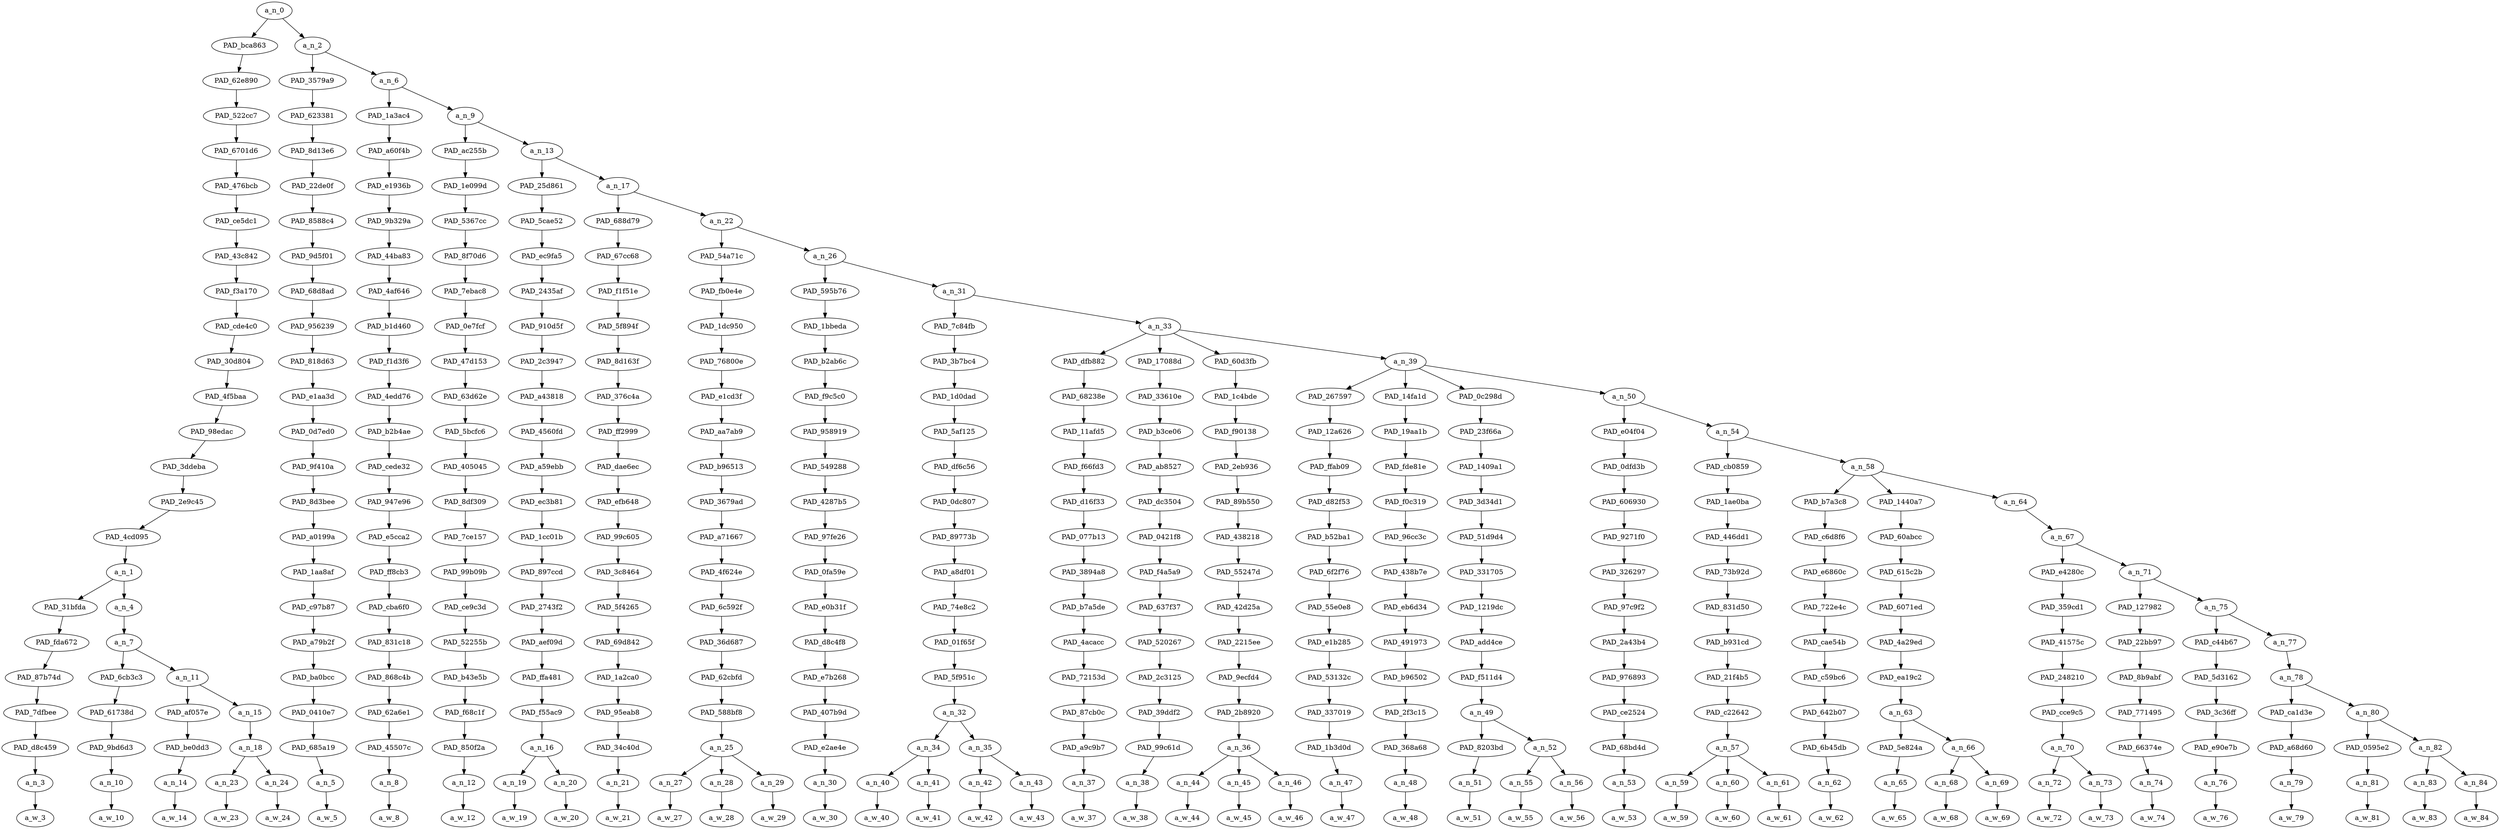 strict digraph "" {
	a_n_0	[div_dir=-1,
		index=0,
		level=23,
		pos="3.553573449452718,23!",
		text_span="[0, 1, 2, 3, 4, 5, 6, 7, 8, 9, 10, 11, 12, 13, 14, 15, 16, 17, 18, 19, 20, 21, 22, 23, 24, 25, 26, 27, 28, 29, 30, 31, 32, 33, 34, \
35, 36, 37, 38, 39, 40, 41, 42, 43, 44]",
		value=0.99999998];
	PAD_bca863	[div_dir=-1,
		index=0,
		level=22,
		pos="0.9375,22!",
		text_span="[0, 1, 2, 3, 4]",
		value=0.06719132];
	a_n_0 -> PAD_bca863;
	a_n_2	[div_dir=-1,
		index=1,
		level=22,
		pos="6.169646898905436,22!",
		text_span="[5, 6, 7, 8, 9, 10, 11, 12, 13, 14, 15, 16, 17, 18, 19, 20, 21, 22, 23, 24, 25, 26, 27, 28, 29, 30, 31, 32, 33, 34, 35, 36, 37, \
38, 39, 40, 41, 42, 43, 44]",
		value=0.93267317];
	a_n_0 -> a_n_2;
	PAD_62e890	[div_dir=-1,
		index=0,
		level=21,
		pos="0.9375,21!",
		text_span="[0, 1, 2, 3, 4]",
		value=0.06719132];
	PAD_bca863 -> PAD_62e890;
	PAD_522cc7	[div_dir=-1,
		index=0,
		level=20,
		pos="0.9375,20!",
		text_span="[0, 1, 2, 3, 4]",
		value=0.06719132];
	PAD_62e890 -> PAD_522cc7;
	PAD_6701d6	[div_dir=-1,
		index=0,
		level=19,
		pos="0.9375,19!",
		text_span="[0, 1, 2, 3, 4]",
		value=0.06719132];
	PAD_522cc7 -> PAD_6701d6;
	PAD_476bcb	[div_dir=-1,
		index=0,
		level=18,
		pos="0.9375,18!",
		text_span="[0, 1, 2, 3, 4]",
		value=0.06719132];
	PAD_6701d6 -> PAD_476bcb;
	PAD_ce5dc1	[div_dir=-1,
		index=0,
		level=17,
		pos="0.9375,17!",
		text_span="[0, 1, 2, 3, 4]",
		value=0.06719132];
	PAD_476bcb -> PAD_ce5dc1;
	PAD_43c842	[div_dir=-1,
		index=0,
		level=16,
		pos="0.9375,16!",
		text_span="[0, 1, 2, 3, 4]",
		value=0.06719132];
	PAD_ce5dc1 -> PAD_43c842;
	PAD_f3a170	[div_dir=-1,
		index=0,
		level=15,
		pos="0.9375,15!",
		text_span="[0, 1, 2, 3, 4]",
		value=0.06719132];
	PAD_43c842 -> PAD_f3a170;
	PAD_cde4c0	[div_dir=-1,
		index=0,
		level=14,
		pos="0.9375,14!",
		text_span="[0, 1, 2, 3, 4]",
		value=0.06719132];
	PAD_f3a170 -> PAD_cde4c0;
	PAD_30d804	[div_dir=-1,
		index=0,
		level=13,
		pos="0.9375,13!",
		text_span="[0, 1, 2, 3, 4]",
		value=0.06719132];
	PAD_cde4c0 -> PAD_30d804;
	PAD_4f5baa	[div_dir=-1,
		index=0,
		level=12,
		pos="0.9375,12!",
		text_span="[0, 1, 2, 3, 4]",
		value=0.06719132];
	PAD_30d804 -> PAD_4f5baa;
	PAD_98edac	[div_dir=-1,
		index=0,
		level=11,
		pos="0.9375,11!",
		text_span="[0, 1, 2, 3, 4]",
		value=0.06719132];
	PAD_4f5baa -> PAD_98edac;
	PAD_3ddeba	[div_dir=-1,
		index=0,
		level=10,
		pos="0.9375,10!",
		text_span="[0, 1, 2, 3, 4]",
		value=0.06719132];
	PAD_98edac -> PAD_3ddeba;
	PAD_2e9c45	[div_dir=-1,
		index=0,
		level=9,
		pos="0.9375,9!",
		text_span="[0, 1, 2, 3, 4]",
		value=0.06719132];
	PAD_3ddeba -> PAD_2e9c45;
	PAD_4cd095	[div_dir=-1,
		index=0,
		level=8,
		pos="0.9375,8!",
		text_span="[0, 1, 2, 3, 4]",
		value=0.06719132];
	PAD_2e9c45 -> PAD_4cd095;
	a_n_1	[div_dir=-1,
		index=0,
		level=7,
		pos="0.9375,7!",
		text_span="[0, 1, 2, 3, 4]",
		value=0.06719132];
	PAD_4cd095 -> a_n_1;
	PAD_31bfda	[div_dir=-1,
		index=0,
		level=6,
		pos="0.0,6!",
		text_span="[0]",
		value=0.01457629];
	a_n_1 -> PAD_31bfda;
	a_n_4	[div_dir=-1,
		index=1,
		level=6,
		pos="1.875,6!",
		text_span="[1, 2, 3, 4]",
		value=0.05256591];
	a_n_1 -> a_n_4;
	PAD_fda672	[div_dir=-1,
		index=0,
		level=5,
		pos="0.0,5!",
		text_span="[0]",
		value=0.01457629];
	PAD_31bfda -> PAD_fda672;
	PAD_87b74d	[div_dir=-1,
		index=0,
		level=4,
		pos="0.0,4!",
		text_span="[0]",
		value=0.01457629];
	PAD_fda672 -> PAD_87b74d;
	PAD_7dfbee	[div_dir=-1,
		index=0,
		level=3,
		pos="0.0,3!",
		text_span="[0]",
		value=0.01457629];
	PAD_87b74d -> PAD_7dfbee;
	PAD_d8c459	[div_dir=-1,
		index=0,
		level=2,
		pos="0.0,2!",
		text_span="[0]",
		value=0.01457629];
	PAD_7dfbee -> PAD_d8c459;
	a_n_3	[div_dir=-1,
		index=0,
		level=1,
		pos="0.0,1!",
		text_span="[0]",
		value=0.01457629];
	PAD_d8c459 -> a_n_3;
	a_w_3	[div_dir=0,
		index=0,
		level=0,
		pos="0,0!",
		text_span="[0]",
		value=all];
	a_n_3 -> a_w_3;
	a_n_7	[div_dir=-1,
		index=1,
		level=5,
		pos="1.875,5!",
		text_span="[1, 2, 3, 4]",
		value=0.05254454];
	a_n_4 -> a_n_7;
	PAD_6cb3c3	[div_dir=-1,
		index=1,
		level=4,
		pos="1.0,4!",
		text_span="[1]",
		value=0.01661274];
	a_n_7 -> PAD_6cb3c3;
	a_n_11	[div_dir=-1,
		index=2,
		level=4,
		pos="2.75,4!",
		text_span="[2, 3, 4]",
		value=0.03591044];
	a_n_7 -> a_n_11;
	PAD_61738d	[div_dir=-1,
		index=1,
		level=3,
		pos="1.0,3!",
		text_span="[1]",
		value=0.01661274];
	PAD_6cb3c3 -> PAD_61738d;
	PAD_9bd6d3	[div_dir=-1,
		index=1,
		level=2,
		pos="1.0,2!",
		text_span="[1]",
		value=0.01661274];
	PAD_61738d -> PAD_9bd6d3;
	a_n_10	[div_dir=-1,
		index=1,
		level=1,
		pos="1.0,1!",
		text_span="[1]",
		value=0.01661274];
	PAD_9bd6d3 -> a_n_10;
	a_w_10	[div_dir=0,
		index=1,
		level=0,
		pos="1,0!",
		text_span="[1]",
		value=they];
	a_n_10 -> a_w_10;
	PAD_af057e	[div_dir=-1,
		index=2,
		level=3,
		pos="2.0,3!",
		text_span="[2]",
		value=0.01303193];
	a_n_11 -> PAD_af057e;
	a_n_15	[div_dir=1,
		index=3,
		level=3,
		pos="3.5,3!",
		text_span="[3, 4]",
		value=0.02286841];
	a_n_11 -> a_n_15;
	PAD_be0dd3	[div_dir=-1,
		index=2,
		level=2,
		pos="2.0,2!",
		text_span="[2]",
		value=0.01303193];
	PAD_af057e -> PAD_be0dd3;
	a_n_14	[div_dir=-1,
		index=2,
		level=1,
		pos="2.0,1!",
		text_span="[2]",
		value=0.01303193];
	PAD_be0dd3 -> a_n_14;
	a_w_14	[div_dir=0,
		index=2,
		level=0,
		pos="2,0!",
		text_span="[2]",
		value=have];
	a_n_14 -> a_w_14;
	a_n_18	[div_dir=1,
		index=3,
		level=2,
		pos="3.5,2!",
		text_span="[3, 4]",
		value=0.02284419];
	a_n_15 -> a_n_18;
	a_n_23	[div_dir=1,
		index=3,
		level=1,
		pos="3.0,1!",
		text_span="[3]",
		value=0.01101306];
	a_n_18 -> a_n_23;
	a_n_24	[div_dir=1,
		index=4,
		level=1,
		pos="4.0,1!",
		text_span="[4]",
		value=0.01180690];
	a_n_18 -> a_n_24;
	a_w_23	[div_dir=0,
		index=3,
		level=0,
		pos="3,0!",
		text_span="[3]",
		value=to];
	a_n_23 -> a_w_23;
	a_w_24	[div_dir=0,
		index=4,
		level=0,
		pos="4,0!",
		text_span="[4]",
		value=do];
	a_n_24 -> a_w_24;
	PAD_3579a9	[div_dir=-1,
		index=1,
		level=21,
		pos="5.0,21!",
		text_span="[5]",
		value=0.01519317];
	a_n_2 -> PAD_3579a9;
	a_n_6	[div_dir=-1,
		index=2,
		level=21,
		pos="7.339293797810872,21!",
		text_span="[6, 7, 8, 9, 10, 11, 12, 13, 14, 15, 16, 17, 18, 19, 20, 21, 22, 23, 24, 25, 26, 27, 28, 29, 30, 31, 32, 33, 34, 35, 36, 37, 38, \
39, 40, 41, 42, 43, 44]",
		value=0.91735362];
	a_n_2 -> a_n_6;
	PAD_623381	[div_dir=-1,
		index=1,
		level=20,
		pos="5.0,20!",
		text_span="[5]",
		value=0.01519317];
	PAD_3579a9 -> PAD_623381;
	PAD_8d13e6	[div_dir=-1,
		index=1,
		level=19,
		pos="5.0,19!",
		text_span="[5]",
		value=0.01519317];
	PAD_623381 -> PAD_8d13e6;
	PAD_22de0f	[div_dir=-1,
		index=1,
		level=18,
		pos="5.0,18!",
		text_span="[5]",
		value=0.01519317];
	PAD_8d13e6 -> PAD_22de0f;
	PAD_8588c4	[div_dir=-1,
		index=1,
		level=17,
		pos="5.0,17!",
		text_span="[5]",
		value=0.01519317];
	PAD_22de0f -> PAD_8588c4;
	PAD_9d5f01	[div_dir=-1,
		index=1,
		level=16,
		pos="5.0,16!",
		text_span="[5]",
		value=0.01519317];
	PAD_8588c4 -> PAD_9d5f01;
	PAD_68d8ad	[div_dir=-1,
		index=1,
		level=15,
		pos="5.0,15!",
		text_span="[5]",
		value=0.01519317];
	PAD_9d5f01 -> PAD_68d8ad;
	PAD_956239	[div_dir=-1,
		index=1,
		level=14,
		pos="5.0,14!",
		text_span="[5]",
		value=0.01519317];
	PAD_68d8ad -> PAD_956239;
	PAD_818d63	[div_dir=-1,
		index=1,
		level=13,
		pos="5.0,13!",
		text_span="[5]",
		value=0.01519317];
	PAD_956239 -> PAD_818d63;
	PAD_e1aa3d	[div_dir=-1,
		index=1,
		level=12,
		pos="5.0,12!",
		text_span="[5]",
		value=0.01519317];
	PAD_818d63 -> PAD_e1aa3d;
	PAD_0d7ed0	[div_dir=-1,
		index=1,
		level=11,
		pos="5.0,11!",
		text_span="[5]",
		value=0.01519317];
	PAD_e1aa3d -> PAD_0d7ed0;
	PAD_9f410a	[div_dir=-1,
		index=1,
		level=10,
		pos="5.0,10!",
		text_span="[5]",
		value=0.01519317];
	PAD_0d7ed0 -> PAD_9f410a;
	PAD_8d3bee	[div_dir=-1,
		index=1,
		level=9,
		pos="5.0,9!",
		text_span="[5]",
		value=0.01519317];
	PAD_9f410a -> PAD_8d3bee;
	PAD_a0199a	[div_dir=-1,
		index=1,
		level=8,
		pos="5.0,8!",
		text_span="[5]",
		value=0.01519317];
	PAD_8d3bee -> PAD_a0199a;
	PAD_1aa8af	[div_dir=-1,
		index=1,
		level=7,
		pos="5.0,7!",
		text_span="[5]",
		value=0.01519317];
	PAD_a0199a -> PAD_1aa8af;
	PAD_c97b87	[div_dir=-1,
		index=2,
		level=6,
		pos="5.0,6!",
		text_span="[5]",
		value=0.01519317];
	PAD_1aa8af -> PAD_c97b87;
	PAD_a79b2f	[div_dir=-1,
		index=2,
		level=5,
		pos="5.0,5!",
		text_span="[5]",
		value=0.01519317];
	PAD_c97b87 -> PAD_a79b2f;
	PAD_ba0bcc	[div_dir=-1,
		index=3,
		level=4,
		pos="5.0,4!",
		text_span="[5]",
		value=0.01519317];
	PAD_a79b2f -> PAD_ba0bcc;
	PAD_0410e7	[div_dir=-1,
		index=4,
		level=3,
		pos="5.0,3!",
		text_span="[5]",
		value=0.01519317];
	PAD_ba0bcc -> PAD_0410e7;
	PAD_685a19	[div_dir=-1,
		index=4,
		level=2,
		pos="5.0,2!",
		text_span="[5]",
		value=0.01519317];
	PAD_0410e7 -> PAD_685a19;
	a_n_5	[div_dir=-1,
		index=5,
		level=1,
		pos="5.0,1!",
		text_span="[5]",
		value=0.01519317];
	PAD_685a19 -> a_n_5;
	a_w_5	[div_dir=0,
		index=5,
		level=0,
		pos="5,0!",
		text_span="[5]",
		value=is];
	a_n_5 -> a_w_5;
	PAD_1a3ac4	[div_dir=-1,
		index=2,
		level=20,
		pos="6.0,20!",
		text_span="[6]",
		value=0.02465408];
	a_n_6 -> PAD_1a3ac4;
	a_n_9	[div_dir=-1,
		index=3,
		level=20,
		pos="8.678587595621744,20!",
		text_span="[7, 8, 9, 10, 11, 12, 13, 14, 15, 16, 17, 18, 19, 20, 21, 22, 23, 24, 25, 26, 27, 28, 29, 30, 31, 32, 33, 34, 35, 36, 37, 38, 39, \
40, 41, 42, 43, 44]",
		value=0.89258111];
	a_n_6 -> a_n_9;
	PAD_a60f4b	[div_dir=-1,
		index=2,
		level=19,
		pos="6.0,19!",
		text_span="[6]",
		value=0.02465408];
	PAD_1a3ac4 -> PAD_a60f4b;
	PAD_e1936b	[div_dir=-1,
		index=2,
		level=18,
		pos="6.0,18!",
		text_span="[6]",
		value=0.02465408];
	PAD_a60f4b -> PAD_e1936b;
	PAD_9b329a	[div_dir=-1,
		index=2,
		level=17,
		pos="6.0,17!",
		text_span="[6]",
		value=0.02465408];
	PAD_e1936b -> PAD_9b329a;
	PAD_44ba83	[div_dir=-1,
		index=2,
		level=16,
		pos="6.0,16!",
		text_span="[6]",
		value=0.02465408];
	PAD_9b329a -> PAD_44ba83;
	PAD_4af646	[div_dir=-1,
		index=2,
		level=15,
		pos="6.0,15!",
		text_span="[6]",
		value=0.02465408];
	PAD_44ba83 -> PAD_4af646;
	PAD_b1d460	[div_dir=-1,
		index=2,
		level=14,
		pos="6.0,14!",
		text_span="[6]",
		value=0.02465408];
	PAD_4af646 -> PAD_b1d460;
	PAD_f1d3f6	[div_dir=-1,
		index=2,
		level=13,
		pos="6.0,13!",
		text_span="[6]",
		value=0.02465408];
	PAD_b1d460 -> PAD_f1d3f6;
	PAD_4edd76	[div_dir=-1,
		index=2,
		level=12,
		pos="6.0,12!",
		text_span="[6]",
		value=0.02465408];
	PAD_f1d3f6 -> PAD_4edd76;
	PAD_b2b4ae	[div_dir=-1,
		index=2,
		level=11,
		pos="6.0,11!",
		text_span="[6]",
		value=0.02465408];
	PAD_4edd76 -> PAD_b2b4ae;
	PAD_cede32	[div_dir=-1,
		index=2,
		level=10,
		pos="6.0,10!",
		text_span="[6]",
		value=0.02465408];
	PAD_b2b4ae -> PAD_cede32;
	PAD_947e96	[div_dir=-1,
		index=2,
		level=9,
		pos="6.0,9!",
		text_span="[6]",
		value=0.02465408];
	PAD_cede32 -> PAD_947e96;
	PAD_e5cca2	[div_dir=-1,
		index=2,
		level=8,
		pos="6.0,8!",
		text_span="[6]",
		value=0.02465408];
	PAD_947e96 -> PAD_e5cca2;
	PAD_ff8cb3	[div_dir=-1,
		index=2,
		level=7,
		pos="6.0,7!",
		text_span="[6]",
		value=0.02465408];
	PAD_e5cca2 -> PAD_ff8cb3;
	PAD_cba6f0	[div_dir=-1,
		index=3,
		level=6,
		pos="6.0,6!",
		text_span="[6]",
		value=0.02465408];
	PAD_ff8cb3 -> PAD_cba6f0;
	PAD_831c18	[div_dir=-1,
		index=3,
		level=5,
		pos="6.0,5!",
		text_span="[6]",
		value=0.02465408];
	PAD_cba6f0 -> PAD_831c18;
	PAD_868c4b	[div_dir=-1,
		index=4,
		level=4,
		pos="6.0,4!",
		text_span="[6]",
		value=0.02465408];
	PAD_831c18 -> PAD_868c4b;
	PAD_62a6e1	[div_dir=-1,
		index=5,
		level=3,
		pos="6.0,3!",
		text_span="[6]",
		value=0.02465408];
	PAD_868c4b -> PAD_62a6e1;
	PAD_45507c	[div_dir=-1,
		index=5,
		level=2,
		pos="6.0,2!",
		text_span="[6]",
		value=0.02465408];
	PAD_62a6e1 -> PAD_45507c;
	a_n_8	[div_dir=-1,
		index=6,
		level=1,
		pos="6.0,1!",
		text_span="[6]",
		value=0.02465408];
	PAD_45507c -> a_n_8;
	a_w_8	[div_dir=0,
		index=6,
		level=0,
		pos="6,0!",
		text_span="[6]",
		value=recognize];
	a_n_8 -> a_w_8;
	PAD_ac255b	[div_dir=1,
		index=3,
		level=19,
		pos="7.0,19!",
		text_span="[7]",
		value=0.01667553];
	a_n_9 -> PAD_ac255b;
	a_n_13	[div_dir=-1,
		index=4,
		level=19,
		pos="10.357175191243488,19!",
		text_span="[8, 9, 10, 11, 12, 13, 14, 15, 16, 17, 18, 19, 20, 21, 22, 23, 24, 25, 26, 27, 28, 29, 30, 31, 32, 33, 34, 35, 36, 37, 38, 39, 40, \
41, 42, 43, 44]",
		value=0.87579337];
	a_n_9 -> a_n_13;
	PAD_1e099d	[div_dir=1,
		index=3,
		level=18,
		pos="7.0,18!",
		text_span="[7]",
		value=0.01667553];
	PAD_ac255b -> PAD_1e099d;
	PAD_5367cc	[div_dir=1,
		index=3,
		level=17,
		pos="7.0,17!",
		text_span="[7]",
		value=0.01667553];
	PAD_1e099d -> PAD_5367cc;
	PAD_8f70d6	[div_dir=1,
		index=3,
		level=16,
		pos="7.0,16!",
		text_span="[7]",
		value=0.01667553];
	PAD_5367cc -> PAD_8f70d6;
	PAD_7ebac8	[div_dir=1,
		index=3,
		level=15,
		pos="7.0,15!",
		text_span="[7]",
		value=0.01667553];
	PAD_8f70d6 -> PAD_7ebac8;
	PAD_0e7fcf	[div_dir=1,
		index=3,
		level=14,
		pos="7.0,14!",
		text_span="[7]",
		value=0.01667553];
	PAD_7ebac8 -> PAD_0e7fcf;
	PAD_47d153	[div_dir=1,
		index=3,
		level=13,
		pos="7.0,13!",
		text_span="[7]",
		value=0.01667553];
	PAD_0e7fcf -> PAD_47d153;
	PAD_63d62e	[div_dir=1,
		index=3,
		level=12,
		pos="7.0,12!",
		text_span="[7]",
		value=0.01667553];
	PAD_47d153 -> PAD_63d62e;
	PAD_5bcfc6	[div_dir=1,
		index=3,
		level=11,
		pos="7.0,11!",
		text_span="[7]",
		value=0.01667553];
	PAD_63d62e -> PAD_5bcfc6;
	PAD_405045	[div_dir=1,
		index=3,
		level=10,
		pos="7.0,10!",
		text_span="[7]",
		value=0.01667553];
	PAD_5bcfc6 -> PAD_405045;
	PAD_8df309	[div_dir=1,
		index=3,
		level=9,
		pos="7.0,9!",
		text_span="[7]",
		value=0.01667553];
	PAD_405045 -> PAD_8df309;
	PAD_7ce157	[div_dir=1,
		index=3,
		level=8,
		pos="7.0,8!",
		text_span="[7]",
		value=0.01667553];
	PAD_8df309 -> PAD_7ce157;
	PAD_99b09b	[div_dir=1,
		index=3,
		level=7,
		pos="7.0,7!",
		text_span="[7]",
		value=0.01667553];
	PAD_7ce157 -> PAD_99b09b;
	PAD_ce9c3d	[div_dir=1,
		index=4,
		level=6,
		pos="7.0,6!",
		text_span="[7]",
		value=0.01667553];
	PAD_99b09b -> PAD_ce9c3d;
	PAD_52255b	[div_dir=1,
		index=4,
		level=5,
		pos="7.0,5!",
		text_span="[7]",
		value=0.01667553];
	PAD_ce9c3d -> PAD_52255b;
	PAD_b43e5b	[div_dir=1,
		index=5,
		level=4,
		pos="7.0,4!",
		text_span="[7]",
		value=0.01667553];
	PAD_52255b -> PAD_b43e5b;
	PAD_f68c1f	[div_dir=1,
		index=6,
		level=3,
		pos="7.0,3!",
		text_span="[7]",
		value=0.01667553];
	PAD_b43e5b -> PAD_f68c1f;
	PAD_850f2a	[div_dir=1,
		index=6,
		level=2,
		pos="7.0,2!",
		text_span="[7]",
		value=0.01667553];
	PAD_f68c1f -> PAD_850f2a;
	a_n_12	[div_dir=1,
		index=7,
		level=1,
		pos="7.0,1!",
		text_span="[7]",
		value=0.01667553];
	PAD_850f2a -> a_n_12;
	a_w_12	[div_dir=0,
		index=7,
		level=0,
		pos="7,0!",
		text_span="[7]",
		value=that];
	a_n_12 -> a_w_12;
	PAD_25d861	[div_dir=-1,
		index=4,
		level=18,
		pos="8.5,18!",
		text_span="[8, 9]",
		value=0.13619239];
	a_n_13 -> PAD_25d861;
	a_n_17	[div_dir=-1,
		index=5,
		level=18,
		pos="12.214350382486979,18!",
		text_span="[10, 11, 12, 13, 14, 15, 16, 17, 18, 19, 20, 21, 22, 23, 24, 25, 26, 27, 28, 29, 30, 31, 32, 33, 34, 35, 36, 37, 38, 39, 40, 41, \
42, 43, 44]",
		value=0.73948260];
	a_n_13 -> a_n_17;
	PAD_5cae52	[div_dir=-1,
		index=4,
		level=17,
		pos="8.5,17!",
		text_span="[8, 9]",
		value=0.13619239];
	PAD_25d861 -> PAD_5cae52;
	PAD_ec9fa5	[div_dir=-1,
		index=4,
		level=16,
		pos="8.5,16!",
		text_span="[8, 9]",
		value=0.13619239];
	PAD_5cae52 -> PAD_ec9fa5;
	PAD_2435af	[div_dir=-1,
		index=4,
		level=15,
		pos="8.5,15!",
		text_span="[8, 9]",
		value=0.13619239];
	PAD_ec9fa5 -> PAD_2435af;
	PAD_910d5f	[div_dir=-1,
		index=4,
		level=14,
		pos="8.5,14!",
		text_span="[8, 9]",
		value=0.13619239];
	PAD_2435af -> PAD_910d5f;
	PAD_2c3947	[div_dir=-1,
		index=4,
		level=13,
		pos="8.5,13!",
		text_span="[8, 9]",
		value=0.13619239];
	PAD_910d5f -> PAD_2c3947;
	PAD_a43818	[div_dir=-1,
		index=4,
		level=12,
		pos="8.5,12!",
		text_span="[8, 9]",
		value=0.13619239];
	PAD_2c3947 -> PAD_a43818;
	PAD_4560fd	[div_dir=-1,
		index=4,
		level=11,
		pos="8.5,11!",
		text_span="[8, 9]",
		value=0.13619239];
	PAD_a43818 -> PAD_4560fd;
	PAD_a59ebb	[div_dir=-1,
		index=4,
		level=10,
		pos="8.5,10!",
		text_span="[8, 9]",
		value=0.13619239];
	PAD_4560fd -> PAD_a59ebb;
	PAD_ec3b81	[div_dir=-1,
		index=4,
		level=9,
		pos="8.5,9!",
		text_span="[8, 9]",
		value=0.13619239];
	PAD_a59ebb -> PAD_ec3b81;
	PAD_1cc01b	[div_dir=-1,
		index=4,
		level=8,
		pos="8.5,8!",
		text_span="[8, 9]",
		value=0.13619239];
	PAD_ec3b81 -> PAD_1cc01b;
	PAD_897ccd	[div_dir=-1,
		index=4,
		level=7,
		pos="8.5,7!",
		text_span="[8, 9]",
		value=0.13619239];
	PAD_1cc01b -> PAD_897ccd;
	PAD_2743f2	[div_dir=-1,
		index=5,
		level=6,
		pos="8.5,6!",
		text_span="[8, 9]",
		value=0.13619239];
	PAD_897ccd -> PAD_2743f2;
	PAD_aef09d	[div_dir=-1,
		index=5,
		level=5,
		pos="8.5,5!",
		text_span="[8, 9]",
		value=0.13619239];
	PAD_2743f2 -> PAD_aef09d;
	PAD_ffa481	[div_dir=-1,
		index=6,
		level=4,
		pos="8.5,4!",
		text_span="[8, 9]",
		value=0.13619239];
	PAD_aef09d -> PAD_ffa481;
	PAD_f55ac9	[div_dir=-1,
		index=7,
		level=3,
		pos="8.5,3!",
		text_span="[8, 9]",
		value=0.13619239];
	PAD_ffa481 -> PAD_f55ac9;
	a_n_16	[div_dir=-1,
		index=7,
		level=2,
		pos="8.5,2!",
		text_span="[8, 9]",
		value=0.13619239];
	PAD_f55ac9 -> a_n_16;
	a_n_19	[div_dir=-1,
		index=8,
		level=1,
		pos="8.0,1!",
		text_span="[8]",
		value=0.04636855];
	a_n_16 -> a_n_19;
	a_n_20	[div_dir=-1,
		index=9,
		level=1,
		pos="9.0,1!",
		text_span="[9]",
		value=0.08982087];
	a_n_16 -> a_n_20;
	a_w_19	[div_dir=0,
		index=8,
		level=0,
		pos="8,0!",
		text_span="[8]",
		value=mass];
	a_n_19 -> a_w_19;
	a_w_20	[div_dir=0,
		index=9,
		level=0,
		pos="9,0!",
		text_span="[9]",
		value=immigration];
	a_n_20 -> a_w_20;
	PAD_688d79	[div_dir=1,
		index=5,
		level=17,
		pos="10.0,17!",
		text_span="[10]",
		value=0.01730337];
	a_n_17 -> PAD_688d79;
	a_n_22	[div_dir=-1,
		index=6,
		level=17,
		pos="14.428700764973957,17!",
		text_span="[11, 12, 13, 14, 15, 16, 17, 18, 19, 20, 21, 22, 23, 24, 25, 26, 27, 28, 29, 30, 31, 32, 33, 34, 35, 36, 37, 38, 39, 40, 41, 42, \
43, 44]",
		value=0.72205839];
	a_n_17 -> a_n_22;
	PAD_67cc68	[div_dir=1,
		index=5,
		level=16,
		pos="10.0,16!",
		text_span="[10]",
		value=0.01730337];
	PAD_688d79 -> PAD_67cc68;
	PAD_f1f51e	[div_dir=1,
		index=5,
		level=15,
		pos="10.0,15!",
		text_span="[10]",
		value=0.01730337];
	PAD_67cc68 -> PAD_f1f51e;
	PAD_5f894f	[div_dir=1,
		index=5,
		level=14,
		pos="10.0,14!",
		text_span="[10]",
		value=0.01730337];
	PAD_f1f51e -> PAD_5f894f;
	PAD_8d163f	[div_dir=1,
		index=5,
		level=13,
		pos="10.0,13!",
		text_span="[10]",
		value=0.01730337];
	PAD_5f894f -> PAD_8d163f;
	PAD_376c4a	[div_dir=1,
		index=5,
		level=12,
		pos="10.0,12!",
		text_span="[10]",
		value=0.01730337];
	PAD_8d163f -> PAD_376c4a;
	PAD_ff2999	[div_dir=1,
		index=5,
		level=11,
		pos="10.0,11!",
		text_span="[10]",
		value=0.01730337];
	PAD_376c4a -> PAD_ff2999;
	PAD_dae6ec	[div_dir=1,
		index=5,
		level=10,
		pos="10.0,10!",
		text_span="[10]",
		value=0.01730337];
	PAD_ff2999 -> PAD_dae6ec;
	PAD_efb648	[div_dir=1,
		index=5,
		level=9,
		pos="10.0,9!",
		text_span="[10]",
		value=0.01730337];
	PAD_dae6ec -> PAD_efb648;
	PAD_99c605	[div_dir=1,
		index=5,
		level=8,
		pos="10.0,8!",
		text_span="[10]",
		value=0.01730337];
	PAD_efb648 -> PAD_99c605;
	PAD_3c8464	[div_dir=1,
		index=5,
		level=7,
		pos="10.0,7!",
		text_span="[10]",
		value=0.01730337];
	PAD_99c605 -> PAD_3c8464;
	PAD_5f4265	[div_dir=1,
		index=6,
		level=6,
		pos="10.0,6!",
		text_span="[10]",
		value=0.01730337];
	PAD_3c8464 -> PAD_5f4265;
	PAD_69d842	[div_dir=1,
		index=6,
		level=5,
		pos="10.0,5!",
		text_span="[10]",
		value=0.01730337];
	PAD_5f4265 -> PAD_69d842;
	PAD_1a2ca0	[div_dir=1,
		index=7,
		level=4,
		pos="10.0,4!",
		text_span="[10]",
		value=0.01730337];
	PAD_69d842 -> PAD_1a2ca0;
	PAD_95eab8	[div_dir=1,
		index=8,
		level=3,
		pos="10.0,3!",
		text_span="[10]",
		value=0.01730337];
	PAD_1a2ca0 -> PAD_95eab8;
	PAD_34c40d	[div_dir=1,
		index=8,
		level=2,
		pos="10.0,2!",
		text_span="[10]",
		value=0.01730337];
	PAD_95eab8 -> PAD_34c40d;
	a_n_21	[div_dir=1,
		index=10,
		level=1,
		pos="10.0,1!",
		text_span="[10]",
		value=0.01730337];
	PAD_34c40d -> a_n_21;
	a_w_21	[div_dir=0,
		index=10,
		level=0,
		pos="10,0!",
		text_span="[10]",
		value=is1];
	a_n_21 -> a_w_21;
	PAD_54a71c	[div_dir=1,
		index=6,
		level=16,
		pos="12.0,16!",
		text_span="[11, 12, 13]",
		value=0.06034241];
	a_n_22 -> PAD_54a71c;
	a_n_26	[div_dir=-1,
		index=7,
		level=16,
		pos="16.857401529947914,16!",
		text_span="[14, 15, 16, 17, 18, 19, 20, 21, 22, 23, 24, 25, 26, 27, 28, 29, 30, 31, 32, 33, 34, 35, 36, 37, 38, 39, 40, 41, 42, 43, 44]",
		value=0.66158464];
	a_n_22 -> a_n_26;
	PAD_fb0e4e	[div_dir=1,
		index=6,
		level=15,
		pos="12.0,15!",
		text_span="[11, 12, 13]",
		value=0.06034241];
	PAD_54a71c -> PAD_fb0e4e;
	PAD_1dc950	[div_dir=1,
		index=6,
		level=14,
		pos="12.0,14!",
		text_span="[11, 12, 13]",
		value=0.06034241];
	PAD_fb0e4e -> PAD_1dc950;
	PAD_76800e	[div_dir=1,
		index=6,
		level=13,
		pos="12.0,13!",
		text_span="[11, 12, 13]",
		value=0.06034241];
	PAD_1dc950 -> PAD_76800e;
	PAD_e1cd3f	[div_dir=1,
		index=6,
		level=12,
		pos="12.0,12!",
		text_span="[11, 12, 13]",
		value=0.06034241];
	PAD_76800e -> PAD_e1cd3f;
	PAD_aa7ab9	[div_dir=1,
		index=6,
		level=11,
		pos="12.0,11!",
		text_span="[11, 12, 13]",
		value=0.06034241];
	PAD_e1cd3f -> PAD_aa7ab9;
	PAD_b96513	[div_dir=1,
		index=6,
		level=10,
		pos="12.0,10!",
		text_span="[11, 12, 13]",
		value=0.06034241];
	PAD_aa7ab9 -> PAD_b96513;
	PAD_3679ad	[div_dir=1,
		index=6,
		level=9,
		pos="12.0,9!",
		text_span="[11, 12, 13]",
		value=0.06034241];
	PAD_b96513 -> PAD_3679ad;
	PAD_a71667	[div_dir=1,
		index=6,
		level=8,
		pos="12.0,8!",
		text_span="[11, 12, 13]",
		value=0.06034241];
	PAD_3679ad -> PAD_a71667;
	PAD_4f624e	[div_dir=1,
		index=6,
		level=7,
		pos="12.0,7!",
		text_span="[11, 12, 13]",
		value=0.06034241];
	PAD_a71667 -> PAD_4f624e;
	PAD_6c592f	[div_dir=1,
		index=7,
		level=6,
		pos="12.0,6!",
		text_span="[11, 12, 13]",
		value=0.06034241];
	PAD_4f624e -> PAD_6c592f;
	PAD_36d687	[div_dir=1,
		index=7,
		level=5,
		pos="12.0,5!",
		text_span="[11, 12, 13]",
		value=0.06034241];
	PAD_6c592f -> PAD_36d687;
	PAD_62cbfd	[div_dir=1,
		index=8,
		level=4,
		pos="12.0,4!",
		text_span="[11, 12, 13]",
		value=0.06034241];
	PAD_36d687 -> PAD_62cbfd;
	PAD_588bf8	[div_dir=1,
		index=9,
		level=3,
		pos="12.0,3!",
		text_span="[11, 12, 13]",
		value=0.06034241];
	PAD_62cbfd -> PAD_588bf8;
	a_n_25	[div_dir=1,
		index=9,
		level=2,
		pos="12.0,2!",
		text_span="[11, 12, 13]",
		value=0.06034241];
	PAD_588bf8 -> a_n_25;
	a_n_27	[div_dir=1,
		index=11,
		level=1,
		pos="11.0,1!",
		text_span="[11]",
		value=0.01400293];
	a_n_25 -> a_n_27;
	a_n_28	[div_dir=-1,
		index=12,
		level=1,
		pos="12.0,1!",
		text_span="[12]",
		value=0.02664481];
	a_n_25 -> a_n_28;
	a_n_29	[div_dir=1,
		index=13,
		level=1,
		pos="13.0,1!",
		text_span="[13]",
		value=0.01966003];
	a_n_25 -> a_n_29;
	a_w_27	[div_dir=0,
		index=11,
		level=0,
		pos="11,0!",
		text_span="[11]",
		value=not];
	a_n_27 -> a_w_27;
	a_w_28	[div_dir=0,
		index=12,
		level=0,
		pos="12,0!",
		text_span="[12]",
		value=politically];
	a_n_28 -> a_w_28;
	a_w_29	[div_dir=0,
		index=13,
		level=0,
		pos="13,0!",
		text_span="[13]",
		value=possible];
	a_n_29 -> a_w_29;
	PAD_595b76	[div_dir=1,
		index=7,
		level=15,
		pos="14.0,15!",
		text_span="[14]",
		value=0.01407079];
	a_n_26 -> PAD_595b76;
	a_n_31	[div_dir=-1,
		index=8,
		level=15,
		pos="19.714803059895832,15!",
		text_span="[15, 16, 17, 18, 19, 20, 21, 22, 23, 24, 25, 26, 27, 28, 29, 30, 31, 32, 33, 34, 35, 36, 37, 38, 39, 40, 41, 42, 43, 44]",
		value=0.64736596];
	a_n_26 -> a_n_31;
	PAD_1bbeda	[div_dir=1,
		index=7,
		level=14,
		pos="14.0,14!",
		text_span="[14]",
		value=0.01407079];
	PAD_595b76 -> PAD_1bbeda;
	PAD_b2ab6c	[div_dir=1,
		index=7,
		level=13,
		pos="14.0,13!",
		text_span="[14]",
		value=0.01407079];
	PAD_1bbeda -> PAD_b2ab6c;
	PAD_f9c5c0	[div_dir=1,
		index=7,
		level=12,
		pos="14.0,12!",
		text_span="[14]",
		value=0.01407079];
	PAD_b2ab6c -> PAD_f9c5c0;
	PAD_958919	[div_dir=1,
		index=7,
		level=11,
		pos="14.0,11!",
		text_span="[14]",
		value=0.01407079];
	PAD_f9c5c0 -> PAD_958919;
	PAD_549288	[div_dir=1,
		index=7,
		level=10,
		pos="14.0,10!",
		text_span="[14]",
		value=0.01407079];
	PAD_958919 -> PAD_549288;
	PAD_4287b5	[div_dir=1,
		index=7,
		level=9,
		pos="14.0,9!",
		text_span="[14]",
		value=0.01407079];
	PAD_549288 -> PAD_4287b5;
	PAD_97fe26	[div_dir=1,
		index=7,
		level=8,
		pos="14.0,8!",
		text_span="[14]",
		value=0.01407079];
	PAD_4287b5 -> PAD_97fe26;
	PAD_0fa59e	[div_dir=1,
		index=7,
		level=7,
		pos="14.0,7!",
		text_span="[14]",
		value=0.01407079];
	PAD_97fe26 -> PAD_0fa59e;
	PAD_e0b31f	[div_dir=1,
		index=8,
		level=6,
		pos="14.0,6!",
		text_span="[14]",
		value=0.01407079];
	PAD_0fa59e -> PAD_e0b31f;
	PAD_d8c4f8	[div_dir=1,
		index=8,
		level=5,
		pos="14.0,5!",
		text_span="[14]",
		value=0.01407079];
	PAD_e0b31f -> PAD_d8c4f8;
	PAD_e7b268	[div_dir=1,
		index=9,
		level=4,
		pos="14.0,4!",
		text_span="[14]",
		value=0.01407079];
	PAD_d8c4f8 -> PAD_e7b268;
	PAD_407b9d	[div_dir=1,
		index=10,
		level=3,
		pos="14.0,3!",
		text_span="[14]",
		value=0.01407079];
	PAD_e7b268 -> PAD_407b9d;
	PAD_e2ae4e	[div_dir=1,
		index=10,
		level=2,
		pos="14.0,2!",
		text_span="[14]",
		value=0.01407079];
	PAD_407b9d -> PAD_e2ae4e;
	a_n_30	[div_dir=1,
		index=14,
		level=1,
		pos="14.0,1!",
		text_span="[14]",
		value=0.01407079];
	PAD_e2ae4e -> a_n_30;
	a_w_30	[div_dir=0,
		index=14,
		level=0,
		pos="14,0!",
		text_span="[14]",
		value=that1];
	a_n_30 -> a_w_30;
	PAD_7c84fb	[div_dir=-1,
		index=8,
		level=14,
		pos="16.5,14!",
		text_span="[15, 16, 17, 18]",
		value=0.06434118];
	a_n_31 -> PAD_7c84fb;
	a_n_33	[div_dir=-1,
		index=9,
		level=14,
		pos="22.929606119791664,14!",
		text_span="[19, 20, 21, 22, 23, 24, 25, 26, 27, 28, 29, 30, 31, 32, 33, 34, 35, 36, 37, 38, 39, 40, 41, 42, 43, 44]",
		value=0.58286189];
	a_n_31 -> a_n_33;
	PAD_3b7bc4	[div_dir=-1,
		index=8,
		level=13,
		pos="16.5,13!",
		text_span="[15, 16, 17, 18]",
		value=0.06434118];
	PAD_7c84fb -> PAD_3b7bc4;
	PAD_1d0dad	[div_dir=-1,
		index=8,
		level=12,
		pos="16.5,12!",
		text_span="[15, 16, 17, 18]",
		value=0.06434118];
	PAD_3b7bc4 -> PAD_1d0dad;
	PAD_5af125	[div_dir=-1,
		index=8,
		level=11,
		pos="16.5,11!",
		text_span="[15, 16, 17, 18]",
		value=0.06434118];
	PAD_1d0dad -> PAD_5af125;
	PAD_df6c56	[div_dir=-1,
		index=8,
		level=10,
		pos="16.5,10!",
		text_span="[15, 16, 17, 18]",
		value=0.06434118];
	PAD_5af125 -> PAD_df6c56;
	PAD_0dc807	[div_dir=-1,
		index=8,
		level=9,
		pos="16.5,9!",
		text_span="[15, 16, 17, 18]",
		value=0.06434118];
	PAD_df6c56 -> PAD_0dc807;
	PAD_89773b	[div_dir=-1,
		index=8,
		level=8,
		pos="16.5,8!",
		text_span="[15, 16, 17, 18]",
		value=0.06434118];
	PAD_0dc807 -> PAD_89773b;
	PAD_a8df01	[div_dir=-1,
		index=8,
		level=7,
		pos="16.5,7!",
		text_span="[15, 16, 17, 18]",
		value=0.06434118];
	PAD_89773b -> PAD_a8df01;
	PAD_74e8c2	[div_dir=-1,
		index=9,
		level=6,
		pos="16.5,6!",
		text_span="[15, 16, 17, 18]",
		value=0.06434118];
	PAD_a8df01 -> PAD_74e8c2;
	PAD_01f65f	[div_dir=-1,
		index=9,
		level=5,
		pos="16.5,5!",
		text_span="[15, 16, 17, 18]",
		value=0.06434118];
	PAD_74e8c2 -> PAD_01f65f;
	PAD_5f951c	[div_dir=-1,
		index=10,
		level=4,
		pos="16.5,4!",
		text_span="[15, 16, 17, 18]",
		value=0.06434118];
	PAD_01f65f -> PAD_5f951c;
	a_n_32	[div_dir=-1,
		index=11,
		level=3,
		pos="16.5,3!",
		text_span="[15, 16, 17, 18]",
		value=0.06434118];
	PAD_5f951c -> a_n_32;
	a_n_34	[div_dir=-1,
		index=11,
		level=2,
		pos="15.5,2!",
		text_span="[15, 16]",
		value=0.03599340];
	a_n_32 -> a_n_34;
	a_n_35	[div_dir=-1,
		index=12,
		level=2,
		pos="17.5,2!",
		text_span="[17, 18]",
		value=0.02832588];
	a_n_32 -> a_n_35;
	a_n_40	[div_dir=-1,
		index=15,
		level=1,
		pos="15.0,1!",
		text_span="[15]",
		value=0.01347274];
	a_n_34 -> a_n_40;
	a_n_41	[div_dir=1,
		index=16,
		level=1,
		pos="16.0,1!",
		text_span="[16]",
		value=0.02251692];
	a_n_34 -> a_n_41;
	a_w_40	[div_dir=0,
		index=15,
		level=0,
		pos="15,0!",
		text_span="[15]",
		value=the];
	a_n_40 -> a_w_40;
	a_w_41	[div_dir=0,
		index=16,
		level=0,
		pos="16,0!",
		text_span="[16]",
		value=battle];
	a_n_41 -> a_w_41;
	a_n_42	[div_dir=-1,
		index=17,
		level=1,
		pos="17.0,1!",
		text_span="[17]",
		value=0.01379518];
	a_n_35 -> a_n_42;
	a_n_43	[div_dir=-1,
		index=18,
		level=1,
		pos="18.0,1!",
		text_span="[18]",
		value=0.01450353];
	a_n_35 -> a_n_43;
	a_w_42	[div_dir=0,
		index=17,
		level=0,
		pos="17,0!",
		text_span="[17]",
		value=over];
	a_n_42 -> a_w_42;
	a_w_43	[div_dir=0,
		index=18,
		level=0,
		pos="18,0!",
		text_span="[18]",
		value=it];
	a_n_43 -> a_w_43;
	PAD_dfb882	[div_dir=1,
		index=10,
		level=13,
		pos="22.0,13!",
		text_span="[22]",
		value=0.01295012];
	a_n_33 -> PAD_dfb882;
	PAD_17088d	[div_dir=1,
		index=11,
		level=13,
		pos="23.0,13!",
		text_span="[23]",
		value=0.01253249];
	a_n_33 -> PAD_17088d;
	PAD_60d3fb	[div_dir=1,
		index=9,
		level=13,
		pos="20.0,13!",
		text_span="[19, 20, 21]",
		value=0.05803917];
	a_n_33 -> PAD_60d3fb;
	a_n_39	[div_dir=-1,
		index=12,
		level=13,
		pos="26.718424479166664,13!",
		text_span="[24, 25, 26, 27, 28, 29, 30, 31, 32, 33, 34, 35, 36, 37, 38, 39, 40, 41, 42, 43, 44]",
		value=0.49917411];
	a_n_33 -> a_n_39;
	PAD_68238e	[div_dir=1,
		index=10,
		level=12,
		pos="22.0,12!",
		text_span="[22]",
		value=0.01295012];
	PAD_dfb882 -> PAD_68238e;
	PAD_11afd5	[div_dir=1,
		index=10,
		level=11,
		pos="22.0,11!",
		text_span="[22]",
		value=0.01295012];
	PAD_68238e -> PAD_11afd5;
	PAD_f66fd3	[div_dir=1,
		index=10,
		level=10,
		pos="22.0,10!",
		text_span="[22]",
		value=0.01295012];
	PAD_11afd5 -> PAD_f66fd3;
	PAD_d16f33	[div_dir=1,
		index=10,
		level=9,
		pos="22.0,9!",
		text_span="[22]",
		value=0.01295012];
	PAD_f66fd3 -> PAD_d16f33;
	PAD_077b13	[div_dir=1,
		index=10,
		level=8,
		pos="22.0,8!",
		text_span="[22]",
		value=0.01295012];
	PAD_d16f33 -> PAD_077b13;
	PAD_3894a8	[div_dir=1,
		index=10,
		level=7,
		pos="22.0,7!",
		text_span="[22]",
		value=0.01295012];
	PAD_077b13 -> PAD_3894a8;
	PAD_b7a5de	[div_dir=1,
		index=11,
		level=6,
		pos="22.0,6!",
		text_span="[22]",
		value=0.01295012];
	PAD_3894a8 -> PAD_b7a5de;
	PAD_4acacc	[div_dir=1,
		index=11,
		level=5,
		pos="22.0,5!",
		text_span="[22]",
		value=0.01295012];
	PAD_b7a5de -> PAD_4acacc;
	PAD_72153d	[div_dir=1,
		index=12,
		level=4,
		pos="22.0,4!",
		text_span="[22]",
		value=0.01295012];
	PAD_4acacc -> PAD_72153d;
	PAD_87cb0c	[div_dir=1,
		index=13,
		level=3,
		pos="22.0,3!",
		text_span="[22]",
		value=0.01295012];
	PAD_72153d -> PAD_87cb0c;
	PAD_a9c9b7	[div_dir=1,
		index=14,
		level=2,
		pos="22.0,2!",
		text_span="[22]",
		value=0.01295012];
	PAD_87cb0c -> PAD_a9c9b7;
	a_n_37	[div_dir=1,
		index=22,
		level=1,
		pos="22.0,1!",
		text_span="[22]",
		value=0.01295012];
	PAD_a9c9b7 -> a_n_37;
	a_w_37	[div_dir=0,
		index=22,
		level=0,
		pos="22,0!",
		text_span="[22]",
		value=and];
	a_n_37 -> a_w_37;
	PAD_33610e	[div_dir=1,
		index=11,
		level=12,
		pos="23.0,12!",
		text_span="[23]",
		value=0.01253249];
	PAD_17088d -> PAD_33610e;
	PAD_b3ce06	[div_dir=1,
		index=11,
		level=11,
		pos="23.0,11!",
		text_span="[23]",
		value=0.01253249];
	PAD_33610e -> PAD_b3ce06;
	PAD_ab8527	[div_dir=1,
		index=11,
		level=10,
		pos="23.0,10!",
		text_span="[23]",
		value=0.01253249];
	PAD_b3ce06 -> PAD_ab8527;
	PAD_dc3504	[div_dir=1,
		index=11,
		level=9,
		pos="23.0,9!",
		text_span="[23]",
		value=0.01253249];
	PAD_ab8527 -> PAD_dc3504;
	PAD_0421f8	[div_dir=1,
		index=11,
		level=8,
		pos="23.0,8!",
		text_span="[23]",
		value=0.01253249];
	PAD_dc3504 -> PAD_0421f8;
	PAD_f4a5a9	[div_dir=1,
		index=11,
		level=7,
		pos="23.0,7!",
		text_span="[23]",
		value=0.01253249];
	PAD_0421f8 -> PAD_f4a5a9;
	PAD_637f37	[div_dir=1,
		index=12,
		level=6,
		pos="23.0,6!",
		text_span="[23]",
		value=0.01253249];
	PAD_f4a5a9 -> PAD_637f37;
	PAD_520267	[div_dir=1,
		index=12,
		level=5,
		pos="23.0,5!",
		text_span="[23]",
		value=0.01253249];
	PAD_637f37 -> PAD_520267;
	PAD_2c3125	[div_dir=1,
		index=13,
		level=4,
		pos="23.0,4!",
		text_span="[23]",
		value=0.01253249];
	PAD_520267 -> PAD_2c3125;
	PAD_39ddf2	[div_dir=1,
		index=14,
		level=3,
		pos="23.0,3!",
		text_span="[23]",
		value=0.01253249];
	PAD_2c3125 -> PAD_39ddf2;
	PAD_99c61d	[div_dir=1,
		index=15,
		level=2,
		pos="23.0,2!",
		text_span="[23]",
		value=0.01253249];
	PAD_39ddf2 -> PAD_99c61d;
	a_n_38	[div_dir=1,
		index=23,
		level=1,
		pos="23.0,1!",
		text_span="[23]",
		value=0.01253249];
	PAD_99c61d -> a_n_38;
	a_w_38	[div_dir=0,
		index=23,
		level=0,
		pos="23,0!",
		text_span="[23]",
		value=eventually];
	a_n_38 -> a_w_38;
	PAD_1c4bde	[div_dir=1,
		index=9,
		level=12,
		pos="20.0,12!",
		text_span="[19, 20, 21]",
		value=0.05803917];
	PAD_60d3fb -> PAD_1c4bde;
	PAD_f90138	[div_dir=1,
		index=9,
		level=11,
		pos="20.0,11!",
		text_span="[19, 20, 21]",
		value=0.05803917];
	PAD_1c4bde -> PAD_f90138;
	PAD_2eb936	[div_dir=1,
		index=9,
		level=10,
		pos="20.0,10!",
		text_span="[19, 20, 21]",
		value=0.05803917];
	PAD_f90138 -> PAD_2eb936;
	PAD_89b550	[div_dir=1,
		index=9,
		level=9,
		pos="20.0,9!",
		text_span="[19, 20, 21]",
		value=0.05803917];
	PAD_2eb936 -> PAD_89b550;
	PAD_438218	[div_dir=1,
		index=9,
		level=8,
		pos="20.0,8!",
		text_span="[19, 20, 21]",
		value=0.05803917];
	PAD_89b550 -> PAD_438218;
	PAD_55247d	[div_dir=1,
		index=9,
		level=7,
		pos="20.0,7!",
		text_span="[19, 20, 21]",
		value=0.05803917];
	PAD_438218 -> PAD_55247d;
	PAD_42d25a	[div_dir=1,
		index=10,
		level=6,
		pos="20.0,6!",
		text_span="[19, 20, 21]",
		value=0.05803917];
	PAD_55247d -> PAD_42d25a;
	PAD_2215ee	[div_dir=1,
		index=10,
		level=5,
		pos="20.0,5!",
		text_span="[19, 20, 21]",
		value=0.05803917];
	PAD_42d25a -> PAD_2215ee;
	PAD_9ecfd4	[div_dir=1,
		index=11,
		level=4,
		pos="20.0,4!",
		text_span="[19, 20, 21]",
		value=0.05803917];
	PAD_2215ee -> PAD_9ecfd4;
	PAD_2b8920	[div_dir=1,
		index=12,
		level=3,
		pos="20.0,3!",
		text_span="[19, 20, 21]",
		value=0.05803917];
	PAD_9ecfd4 -> PAD_2b8920;
	a_n_36	[div_dir=1,
		index=13,
		level=2,
		pos="20.0,2!",
		text_span="[19, 20, 21]",
		value=0.05803917];
	PAD_2b8920 -> a_n_36;
	a_n_44	[div_dir=-1,
		index=19,
		level=1,
		pos="19.0,1!",
		text_span="[19]",
		value=0.01230218];
	a_n_36 -> a_n_44;
	a_n_45	[div_dir=1,
		index=20,
		level=1,
		pos="20.0,1!",
		text_span="[20]",
		value=0.01023784];
	a_n_36 -> a_n_45;
	a_n_46	[div_dir=1,
		index=21,
		level=1,
		pos="21.0,1!",
		text_span="[21]",
		value=0.03545549];
	a_n_36 -> a_n_46;
	a_w_44	[div_dir=0,
		index=19,
		level=0,
		pos="19,0!",
		text_span="[19]",
		value=will];
	a_n_44 -> a_w_44;
	a_w_45	[div_dir=0,
		index=20,
		level=0,
		pos="20,0!",
		text_span="[20]",
		value=only];
	a_n_45 -> a_w_45;
	a_w_46	[div_dir=0,
		index=21,
		level=0,
		pos="21,0!",
		text_span="[21]",
		value=intensify];
	a_n_46 -> a_w_46;
	PAD_267597	[div_dir=-1,
		index=12,
		level=12,
		pos="24.0,12!",
		text_span="[24]",
		value=0.01463869];
	a_n_39 -> PAD_267597;
	PAD_14fa1d	[div_dir=-1,
		index=13,
		level=12,
		pos="25.0,12!",
		text_span="[25]",
		value=0.01116039];
	a_n_39 -> PAD_14fa1d;
	PAD_0c298d	[div_dir=1,
		index=14,
		level=12,
		pos="26.75,12!",
		text_span="[26, 27, 28]",
		value=0.06045925];
	a_n_39 -> PAD_0c298d;
	a_n_50	[div_dir=-1,
		index=15,
		level=12,
		pos="31.123697916666664,12!",
		text_span="[29, 30, 31, 32, 33, 34, 35, 36, 37, 38, 39, 40, 41, 42, 43, 44]",
		value=0.41268329];
	a_n_39 -> a_n_50;
	PAD_12a626	[div_dir=-1,
		index=12,
		level=11,
		pos="24.0,11!",
		text_span="[24]",
		value=0.01463869];
	PAD_267597 -> PAD_12a626;
	PAD_ffab09	[div_dir=-1,
		index=12,
		level=10,
		pos="24.0,10!",
		text_span="[24]",
		value=0.01463869];
	PAD_12a626 -> PAD_ffab09;
	PAD_d82f53	[div_dir=-1,
		index=12,
		level=9,
		pos="24.0,9!",
		text_span="[24]",
		value=0.01463869];
	PAD_ffab09 -> PAD_d82f53;
	PAD_b52ba1	[div_dir=-1,
		index=12,
		level=8,
		pos="24.0,8!",
		text_span="[24]",
		value=0.01463869];
	PAD_d82f53 -> PAD_b52ba1;
	PAD_6f2f76	[div_dir=-1,
		index=12,
		level=7,
		pos="24.0,7!",
		text_span="[24]",
		value=0.01463869];
	PAD_b52ba1 -> PAD_6f2f76;
	PAD_55e0e8	[div_dir=-1,
		index=13,
		level=6,
		pos="24.0,6!",
		text_span="[24]",
		value=0.01463869];
	PAD_6f2f76 -> PAD_55e0e8;
	PAD_e1b285	[div_dir=-1,
		index=13,
		level=5,
		pos="24.0,5!",
		text_span="[24]",
		value=0.01463869];
	PAD_55e0e8 -> PAD_e1b285;
	PAD_53132c	[div_dir=-1,
		index=14,
		level=4,
		pos="24.0,4!",
		text_span="[24]",
		value=0.01463869];
	PAD_e1b285 -> PAD_53132c;
	PAD_337019	[div_dir=-1,
		index=15,
		level=3,
		pos="24.0,3!",
		text_span="[24]",
		value=0.01463869];
	PAD_53132c -> PAD_337019;
	PAD_1b3d0d	[div_dir=-1,
		index=16,
		level=2,
		pos="24.0,2!",
		text_span="[24]",
		value=0.01463869];
	PAD_337019 -> PAD_1b3d0d;
	a_n_47	[div_dir=-1,
		index=24,
		level=1,
		pos="24.0,1!",
		text_span="[24]",
		value=0.01463869];
	PAD_1b3d0d -> a_n_47;
	a_w_47	[div_dir=0,
		index=24,
		level=0,
		pos="24,0!",
		text_span="[24]",
		value=spill];
	a_n_47 -> a_w_47;
	PAD_19aa1b	[div_dir=-1,
		index=13,
		level=11,
		pos="25.0,11!",
		text_span="[25]",
		value=0.01116039];
	PAD_14fa1d -> PAD_19aa1b;
	PAD_fde81e	[div_dir=-1,
		index=13,
		level=10,
		pos="25.0,10!",
		text_span="[25]",
		value=0.01116039];
	PAD_19aa1b -> PAD_fde81e;
	PAD_f0c319	[div_dir=-1,
		index=13,
		level=9,
		pos="25.0,9!",
		text_span="[25]",
		value=0.01116039];
	PAD_fde81e -> PAD_f0c319;
	PAD_96cc3c	[div_dir=-1,
		index=13,
		level=8,
		pos="25.0,8!",
		text_span="[25]",
		value=0.01116039];
	PAD_f0c319 -> PAD_96cc3c;
	PAD_438b7e	[div_dir=-1,
		index=13,
		level=7,
		pos="25.0,7!",
		text_span="[25]",
		value=0.01116039];
	PAD_96cc3c -> PAD_438b7e;
	PAD_eb6d34	[div_dir=-1,
		index=14,
		level=6,
		pos="25.0,6!",
		text_span="[25]",
		value=0.01116039];
	PAD_438b7e -> PAD_eb6d34;
	PAD_491973	[div_dir=-1,
		index=14,
		level=5,
		pos="25.0,5!",
		text_span="[25]",
		value=0.01116039];
	PAD_eb6d34 -> PAD_491973;
	PAD_b96502	[div_dir=-1,
		index=15,
		level=4,
		pos="25.0,4!",
		text_span="[25]",
		value=0.01116039];
	PAD_491973 -> PAD_b96502;
	PAD_2f3c15	[div_dir=-1,
		index=16,
		level=3,
		pos="25.0,3!",
		text_span="[25]",
		value=0.01116039];
	PAD_b96502 -> PAD_2f3c15;
	PAD_368a68	[div_dir=-1,
		index=17,
		level=2,
		pos="25.0,2!",
		text_span="[25]",
		value=0.01116039];
	PAD_2f3c15 -> PAD_368a68;
	a_n_48	[div_dir=-1,
		index=25,
		level=1,
		pos="25.0,1!",
		text_span="[25]",
		value=0.01116039];
	PAD_368a68 -> a_n_48;
	a_w_48	[div_dir=0,
		index=25,
		level=0,
		pos="25,0!",
		text_span="[25]",
		value=over1];
	a_n_48 -> a_w_48;
	PAD_23f66a	[div_dir=1,
		index=14,
		level=11,
		pos="26.75,11!",
		text_span="[26, 27, 28]",
		value=0.06045925];
	PAD_0c298d -> PAD_23f66a;
	PAD_1409a1	[div_dir=1,
		index=14,
		level=10,
		pos="26.75,10!",
		text_span="[26, 27, 28]",
		value=0.06045925];
	PAD_23f66a -> PAD_1409a1;
	PAD_3d34d1	[div_dir=1,
		index=14,
		level=9,
		pos="26.75,9!",
		text_span="[26, 27, 28]",
		value=0.06045925];
	PAD_1409a1 -> PAD_3d34d1;
	PAD_51d9d4	[div_dir=1,
		index=14,
		level=8,
		pos="26.75,8!",
		text_span="[26, 27, 28]",
		value=0.06045925];
	PAD_3d34d1 -> PAD_51d9d4;
	PAD_331705	[div_dir=1,
		index=14,
		level=7,
		pos="26.75,7!",
		text_span="[26, 27, 28]",
		value=0.06045925];
	PAD_51d9d4 -> PAD_331705;
	PAD_1219dc	[div_dir=1,
		index=15,
		level=6,
		pos="26.75,6!",
		text_span="[26, 27, 28]",
		value=0.06045925];
	PAD_331705 -> PAD_1219dc;
	PAD_add4ce	[div_dir=1,
		index=15,
		level=5,
		pos="26.75,5!",
		text_span="[26, 27, 28]",
		value=0.06045925];
	PAD_1219dc -> PAD_add4ce;
	PAD_f511d4	[div_dir=1,
		index=16,
		level=4,
		pos="26.75,4!",
		text_span="[26, 27, 28]",
		value=0.06045925];
	PAD_add4ce -> PAD_f511d4;
	a_n_49	[div_dir=1,
		index=17,
		level=3,
		pos="26.75,3!",
		text_span="[26, 27, 28]",
		value=0.06045925];
	PAD_f511d4 -> a_n_49;
	PAD_8203bd	[div_dir=-1,
		index=18,
		level=2,
		pos="26.0,2!",
		text_span="[26]",
		value=0.01166352];
	a_n_49 -> PAD_8203bd;
	a_n_52	[div_dir=1,
		index=19,
		level=2,
		pos="27.5,2!",
		text_span="[27, 28]",
		value=0.04877525];
	a_n_49 -> a_n_52;
	a_n_51	[div_dir=-1,
		index=26,
		level=1,
		pos="26.0,1!",
		text_span="[26]",
		value=0.01166352];
	PAD_8203bd -> a_n_51;
	a_w_51	[div_dir=0,
		index=26,
		level=0,
		pos="26,0!",
		text_span="[26]",
		value=into];
	a_n_51 -> a_w_51;
	a_n_55	[div_dir=1,
		index=27,
		level=1,
		pos="27.0,1!",
		text_span="[27]",
		value=0.02184556];
	a_n_52 -> a_n_55;
	a_n_56	[div_dir=1,
		index=28,
		level=1,
		pos="28.0,1!",
		text_span="[28]",
		value=0.02688532];
	a_n_52 -> a_n_56;
	a_w_55	[div_dir=0,
		index=27,
		level=0,
		pos="27,0!",
		text_span="[27]",
		value=political];
	a_n_55 -> a_w_55;
	a_w_56	[div_dir=0,
		index=28,
		level=0,
		pos="28,0!",
		text_span="[28]",
		value=violence];
	a_n_56 -> a_w_56;
	PAD_e04f04	[div_dir=-1,
		index=15,
		level=11,
		pos="29.0,11!",
		text_span="[29]",
		value=0.01704053];
	a_n_50 -> PAD_e04f04;
	a_n_54	[div_dir=-1,
		index=16,
		level=11,
		pos="33.24739583333333,11!",
		text_span="[30, 31, 32, 33, 34, 35, 36, 37, 38, 39, 40, 41, 42, 43, 44]",
		value=0.39538296];
	a_n_50 -> a_n_54;
	PAD_0dfd3b	[div_dir=-1,
		index=15,
		level=10,
		pos="29.0,10!",
		text_span="[29]",
		value=0.01704053];
	PAD_e04f04 -> PAD_0dfd3b;
	PAD_606930	[div_dir=-1,
		index=15,
		level=9,
		pos="29.0,9!",
		text_span="[29]",
		value=0.01704053];
	PAD_0dfd3b -> PAD_606930;
	PAD_9271f0	[div_dir=-1,
		index=15,
		level=8,
		pos="29.0,8!",
		text_span="[29]",
		value=0.01704053];
	PAD_606930 -> PAD_9271f0;
	PAD_326297	[div_dir=-1,
		index=15,
		level=7,
		pos="29.0,7!",
		text_span="[29]",
		value=0.01704053];
	PAD_9271f0 -> PAD_326297;
	PAD_97c9f2	[div_dir=-1,
		index=16,
		level=6,
		pos="29.0,6!",
		text_span="[29]",
		value=0.01704053];
	PAD_326297 -> PAD_97c9f2;
	PAD_2a43b4	[div_dir=-1,
		index=16,
		level=5,
		pos="29.0,5!",
		text_span="[29]",
		value=0.01704053];
	PAD_97c9f2 -> PAD_2a43b4;
	PAD_976893	[div_dir=-1,
		index=17,
		level=4,
		pos="29.0,4!",
		text_span="[29]",
		value=0.01704053];
	PAD_2a43b4 -> PAD_976893;
	PAD_ce2524	[div_dir=-1,
		index=18,
		level=3,
		pos="29.0,3!",
		text_span="[29]",
		value=0.01704053];
	PAD_976893 -> PAD_ce2524;
	PAD_68bd4d	[div_dir=-1,
		index=20,
		level=2,
		pos="29.0,2!",
		text_span="[29]",
		value=0.01704053];
	PAD_ce2524 -> PAD_68bd4d;
	a_n_53	[div_dir=-1,
		index=29,
		level=1,
		pos="29.0,1!",
		text_span="[29]",
		value=0.01704053];
	PAD_68bd4d -> a_n_53;
	a_w_53	[div_dir=0,
		index=29,
		level=0,
		pos="29,0!",
		text_span="[29]",
		value=as];
	a_n_53 -> a_w_53;
	PAD_cb0859	[div_dir=-1,
		index=16,
		level=10,
		pos="31.0,10!",
		text_span="[30, 31, 32]",
		value=0.07364510];
	a_n_54 -> PAD_cb0859;
	a_n_58	[div_dir=-1,
		index=17,
		level=10,
		pos="35.494791666666664,10!",
		text_span="[33, 34, 35, 36, 37, 38, 39, 40, 41, 42, 43, 44]",
		value=0.32147898];
	a_n_54 -> a_n_58;
	PAD_1ae0ba	[div_dir=-1,
		index=16,
		level=9,
		pos="31.0,9!",
		text_span="[30, 31, 32]",
		value=0.07364510];
	PAD_cb0859 -> PAD_1ae0ba;
	PAD_446dd1	[div_dir=-1,
		index=16,
		level=8,
		pos="31.0,8!",
		text_span="[30, 31, 32]",
		value=0.07364510];
	PAD_1ae0ba -> PAD_446dd1;
	PAD_73b92d	[div_dir=-1,
		index=16,
		level=7,
		pos="31.0,7!",
		text_span="[30, 31, 32]",
		value=0.07364510];
	PAD_446dd1 -> PAD_73b92d;
	PAD_831d50	[div_dir=-1,
		index=17,
		level=6,
		pos="31.0,6!",
		text_span="[30, 31, 32]",
		value=0.07364510];
	PAD_73b92d -> PAD_831d50;
	PAD_b931cd	[div_dir=-1,
		index=17,
		level=5,
		pos="31.0,5!",
		text_span="[30, 31, 32]",
		value=0.07364510];
	PAD_831d50 -> PAD_b931cd;
	PAD_21f4b5	[div_dir=-1,
		index=18,
		level=4,
		pos="31.0,4!",
		text_span="[30, 31, 32]",
		value=0.07364510];
	PAD_b931cd -> PAD_21f4b5;
	PAD_c22642	[div_dir=-1,
		index=19,
		level=3,
		pos="31.0,3!",
		text_span="[30, 31, 32]",
		value=0.07364510];
	PAD_21f4b5 -> PAD_c22642;
	a_n_57	[div_dir=-1,
		index=21,
		level=2,
		pos="31.0,2!",
		text_span="[30, 31, 32]",
		value=0.07364510];
	PAD_c22642 -> a_n_57;
	a_n_59	[div_dir=-1,
		index=30,
		level=1,
		pos="30.0,1!",
		text_span="[30]",
		value=0.01707886];
	a_n_57 -> a_n_59;
	a_n_60	[div_dir=-1,
		index=31,
		level=1,
		pos="31.0,1!",
		text_span="[31]",
		value=0.03580145];
	a_n_57 -> a_n_60;
	a_n_61	[div_dir=-1,
		index=32,
		level=1,
		pos="32.0,1!",
		text_span="[32]",
		value=0.02062818];
	a_n_57 -> a_n_61;
	a_w_59	[div_dir=0,
		index=30,
		level=0,
		pos="30,0!",
		text_span="[30]",
		value=the1];
	a_n_59 -> a_w_59;
	a_w_60	[div_dir=0,
		index=31,
		level=0,
		pos="31,0!",
		text_span="[31]",
		value=demographic];
	a_n_60 -> a_w_60;
	a_w_61	[div_dir=0,
		index=32,
		level=0,
		pos="32,0!",
		text_span="[32]",
		value=balance];
	a_n_61 -> a_w_61;
	PAD_b7a3c8	[div_dir=-1,
		index=17,
		level=9,
		pos="33.0,9!",
		text_span="[33]",
		value=0.01750418];
	a_n_58 -> PAD_b7a3c8;
	PAD_1440a7	[div_dir=1,
		index=18,
		level=9,
		pos="34.75,9!",
		text_span="[34, 35, 36]",
		value=0.04042403];
	a_n_58 -> PAD_1440a7;
	a_n_64	[div_dir=-1,
		index=19,
		level=9,
		pos="38.734375,9!",
		text_span="[37, 38, 39, 40, 41, 42, 43, 44]",
		value=0.26332964];
	a_n_58 -> a_n_64;
	PAD_c6d8f6	[div_dir=-1,
		index=17,
		level=8,
		pos="33.0,8!",
		text_span="[33]",
		value=0.01750418];
	PAD_b7a3c8 -> PAD_c6d8f6;
	PAD_e6860c	[div_dir=-1,
		index=17,
		level=7,
		pos="33.0,7!",
		text_span="[33]",
		value=0.01750418];
	PAD_c6d8f6 -> PAD_e6860c;
	PAD_722e4c	[div_dir=-1,
		index=18,
		level=6,
		pos="33.0,6!",
		text_span="[33]",
		value=0.01750418];
	PAD_e6860c -> PAD_722e4c;
	PAD_cae54b	[div_dir=-1,
		index=18,
		level=5,
		pos="33.0,5!",
		text_span="[33]",
		value=0.01750418];
	PAD_722e4c -> PAD_cae54b;
	PAD_c59bc6	[div_dir=-1,
		index=19,
		level=4,
		pos="33.0,4!",
		text_span="[33]",
		value=0.01750418];
	PAD_cae54b -> PAD_c59bc6;
	PAD_642b07	[div_dir=-1,
		index=20,
		level=3,
		pos="33.0,3!",
		text_span="[33]",
		value=0.01750418];
	PAD_c59bc6 -> PAD_642b07;
	PAD_6b45db	[div_dir=-1,
		index=22,
		level=2,
		pos="33.0,2!",
		text_span="[33]",
		value=0.01750418];
	PAD_642b07 -> PAD_6b45db;
	a_n_62	[div_dir=-1,
		index=33,
		level=1,
		pos="33.0,1!",
		text_span="[33]",
		value=0.01750418];
	PAD_6b45db -> a_n_62;
	a_w_62	[div_dir=0,
		index=33,
		level=0,
		pos="33,0!",
		text_span="[33]",
		value=shifts];
	a_n_62 -> a_w_62;
	PAD_60abcc	[div_dir=1,
		index=18,
		level=8,
		pos="34.75,8!",
		text_span="[34, 35, 36]",
		value=0.04042403];
	PAD_1440a7 -> PAD_60abcc;
	PAD_615c2b	[div_dir=1,
		index=18,
		level=7,
		pos="34.75,7!",
		text_span="[34, 35, 36]",
		value=0.04042403];
	PAD_60abcc -> PAD_615c2b;
	PAD_6071ed	[div_dir=1,
		index=19,
		level=6,
		pos="34.75,6!",
		text_span="[34, 35, 36]",
		value=0.04042403];
	PAD_615c2b -> PAD_6071ed;
	PAD_4a29ed	[div_dir=1,
		index=19,
		level=5,
		pos="34.75,5!",
		text_span="[34, 35, 36]",
		value=0.04042403];
	PAD_6071ed -> PAD_4a29ed;
	PAD_ea19c2	[div_dir=1,
		index=20,
		level=4,
		pos="34.75,4!",
		text_span="[34, 35, 36]",
		value=0.04042403];
	PAD_4a29ed -> PAD_ea19c2;
	a_n_63	[div_dir=1,
		index=21,
		level=3,
		pos="34.75,3!",
		text_span="[34, 35, 36]",
		value=0.04042403];
	PAD_ea19c2 -> a_n_63;
	PAD_5e824a	[div_dir=-1,
		index=23,
		level=2,
		pos="34.0,2!",
		text_span="[34]",
		value=0.01159157];
	a_n_63 -> PAD_5e824a;
	a_n_66	[div_dir=1,
		index=24,
		level=2,
		pos="35.5,2!",
		text_span="[35, 36]",
		value=0.02879897];
	a_n_63 -> a_n_66;
	a_n_65	[div_dir=-1,
		index=34,
		level=1,
		pos="34.0,1!",
		text_span="[34]",
		value=0.01159157];
	PAD_5e824a -> a_n_65;
	a_w_65	[div_dir=0,
		index=34,
		level=0,
		pos="34,0!",
		text_span="[34]",
		value=at];
	a_n_65 -> a_w_65;
	a_n_68	[div_dir=-1,
		index=35,
		level=1,
		pos="35.0,1!",
		text_span="[35]",
		value=0.01199960];
	a_n_66 -> a_n_68;
	a_n_69	[div_dir=1,
		index=36,
		level=1,
		pos="36.0,1!",
		text_span="[36]",
		value=0.01675418];
	a_n_66 -> a_n_69;
	a_w_68	[div_dir=0,
		index=35,
		level=0,
		pos="35,0!",
		text_span="[35]",
		value=that2];
	a_n_68 -> a_w_68;
	a_w_69	[div_dir=0,
		index=36,
		level=0,
		pos="36,0!",
		text_span="[36]",
		value=point];
	a_n_69 -> a_w_69;
	a_n_67	[div_dir=-1,
		index=19,
		level=8,
		pos="38.734375,8!",
		text_span="[37, 38, 39, 40, 41, 42, 43, 44]",
		value=0.26304413];
	a_n_64 -> a_n_67;
	PAD_e4280c	[div_dir=-1,
		index=19,
		level=7,
		pos="37.5,7!",
		text_span="[37, 38]",
		value=0.12142740];
	a_n_67 -> PAD_e4280c;
	a_n_71	[div_dir=-1,
		index=20,
		level=7,
		pos="39.96875,7!",
		text_span="[39, 40, 41, 42, 43, 44]",
		value=0.14133121];
	a_n_67 -> a_n_71;
	PAD_359cd1	[div_dir=-1,
		index=20,
		level=6,
		pos="37.5,6!",
		text_span="[37, 38]",
		value=0.12142740];
	PAD_e4280c -> PAD_359cd1;
	PAD_41575c	[div_dir=-1,
		index=20,
		level=5,
		pos="37.5,5!",
		text_span="[37, 38]",
		value=0.12142740];
	PAD_359cd1 -> PAD_41575c;
	PAD_248210	[div_dir=-1,
		index=21,
		level=4,
		pos="37.5,4!",
		text_span="[37, 38]",
		value=0.12142740];
	PAD_41575c -> PAD_248210;
	PAD_cce9c5	[div_dir=-1,
		index=22,
		level=3,
		pos="37.5,3!",
		text_span="[37, 38]",
		value=0.12142740];
	PAD_248210 -> PAD_cce9c5;
	a_n_70	[div_dir=-1,
		index=25,
		level=2,
		pos="37.5,2!",
		text_span="[37, 38]",
		value=0.12142740];
	PAD_cce9c5 -> a_n_70;
	a_n_72	[div_dir=-1,
		index=37,
		level=1,
		pos="37.0,1!",
		text_span="[37]",
		value=0.02892952];
	a_n_70 -> a_n_72;
	a_n_73	[div_dir=-1,
		index=38,
		level=1,
		pos="38.0,1!",
		text_span="[38]",
		value=0.09218227];
	a_n_70 -> a_n_73;
	a_w_72	[div_dir=0,
		index=37,
		level=0,
		pos="37,0!",
		text_span="[37]",
		value=even];
	a_n_72 -> a_w_72;
	a_w_73	[div_dir=0,
		index=38,
		level=0,
		pos="38,0!",
		text_span="[38]",
		value=liberals];
	a_n_73 -> a_w_73;
	PAD_127982	[div_dir=1,
		index=21,
		level=6,
		pos="39.0,6!",
		text_span="[39]",
		value=0.01999814];
	a_n_71 -> PAD_127982;
	a_n_75	[div_dir=-1,
		index=22,
		level=6,
		pos="40.9375,6!",
		text_span="[40, 41, 42, 43, 44]",
		value=0.12117881];
	a_n_71 -> a_n_75;
	PAD_22bb97	[div_dir=1,
		index=21,
		level=5,
		pos="39.0,5!",
		text_span="[39]",
		value=0.01999814];
	PAD_127982 -> PAD_22bb97;
	PAD_8b9abf	[div_dir=1,
		index=22,
		level=4,
		pos="39.0,4!",
		text_span="[39]",
		value=0.01999814];
	PAD_22bb97 -> PAD_8b9abf;
	PAD_771495	[div_dir=1,
		index=23,
		level=3,
		pos="39.0,3!",
		text_span="[39]",
		value=0.01999814];
	PAD_8b9abf -> PAD_771495;
	PAD_66374e	[div_dir=1,
		index=26,
		level=2,
		pos="39.0,2!",
		text_span="[39]",
		value=0.01999814];
	PAD_771495 -> PAD_66374e;
	a_n_74	[div_dir=1,
		index=39,
		level=1,
		pos="39.0,1!",
		text_span="[39]",
		value=0.01999814];
	PAD_66374e -> a_n_74;
	a_w_74	[div_dir=0,
		index=39,
		level=0,
		pos="39,0!",
		text_span="[39]",
		value=will1];
	a_n_74 -> a_w_74;
	PAD_c44b67	[div_dir=1,
		index=22,
		level=5,
		pos="40.0,5!",
		text_span="[40]",
		value=0.01536111];
	a_n_75 -> PAD_c44b67;
	a_n_77	[div_dir=-1,
		index=23,
		level=5,
		pos="41.875,5!",
		text_span="[41, 42, 43, 44]",
		value=0.10562294];
	a_n_75 -> a_n_77;
	PAD_5d3162	[div_dir=1,
		index=23,
		level=4,
		pos="40.0,4!",
		text_span="[40]",
		value=0.01536111];
	PAD_c44b67 -> PAD_5d3162;
	PAD_3c36ff	[div_dir=1,
		index=24,
		level=3,
		pos="40.0,3!",
		text_span="[40]",
		value=0.01536111];
	PAD_5d3162 -> PAD_3c36ff;
	PAD_e90e7b	[div_dir=1,
		index=27,
		level=2,
		pos="40.0,2!",
		text_span="[40]",
		value=0.01536111];
	PAD_3c36ff -> PAD_e90e7b;
	a_n_76	[div_dir=1,
		index=40,
		level=1,
		pos="40.0,1!",
		text_span="[40]",
		value=0.01536111];
	PAD_e90e7b -> a_n_76;
	a_w_76	[div_dir=0,
		index=40,
		level=0,
		pos="40,0!",
		text_span="[40]",
		value=start];
	a_n_76 -> a_w_76;
	a_n_78	[div_dir=-1,
		index=24,
		level=4,
		pos="41.875,4!",
		text_span="[41, 42, 43, 44]",
		value=0.10539885];
	a_n_77 -> a_n_78;
	PAD_ca1d3e	[div_dir=1,
		index=25,
		level=3,
		pos="41.0,3!",
		text_span="[41]",
		value=0.01627699];
	a_n_78 -> PAD_ca1d3e;
	a_n_80	[div_dir=-1,
		index=26,
		level=3,
		pos="42.75,3!",
		text_span="[42, 43, 44]",
		value=0.08889777];
	a_n_78 -> a_n_80;
	PAD_a68d60	[div_dir=1,
		index=28,
		level=2,
		pos="41.0,2!",
		text_span="[41]",
		value=0.01627699];
	PAD_ca1d3e -> PAD_a68d60;
	a_n_79	[div_dir=1,
		index=41,
		level=1,
		pos="41.0,1!",
		text_span="[41]",
		value=0.01627699];
	PAD_a68d60 -> a_n_79;
	a_w_79	[div_dir=0,
		index=41,
		level=0,
		pos="41,0!",
		text_span="[41]",
		value=looking];
	a_n_79 -> a_w_79;
	PAD_0595e2	[div_dir=1,
		index=29,
		level=2,
		pos="42.0,2!",
		text_span="[42]",
		value=0.01337128];
	a_n_80 -> PAD_0595e2;
	a_n_82	[div_dir=-1,
		index=30,
		level=2,
		pos="43.5,2!",
		text_span="[43, 44]",
		value=0.07525709];
	a_n_80 -> a_n_82;
	a_n_81	[div_dir=1,
		index=42,
		level=1,
		pos="42.0,1!",
		text_span="[42]",
		value=0.01337128];
	PAD_0595e2 -> a_n_81;
	a_w_81	[div_dir=0,
		index=42,
		level=0,
		pos="42,0!",
		text_span="[42]",
		value=for];
	a_n_81 -> a_w_81;
	a_n_83	[div_dir=-1,
		index=43,
		level=1,
		pos="43.0,1!",
		text_span="[43]",
		value=0.02171022];
	a_n_82 -> a_n_83;
	a_n_84	[div_dir=-1,
		index=44,
		level=1,
		pos="44.0,1!",
		text_span="[44]",
		value=0.05319546];
	a_n_82 -> a_n_84;
	a_w_83	[div_dir=0,
		index=43,
		level=0,
		pos="43,0!",
		text_span="[43]",
		value=the2];
	a_n_83 -> a_w_83;
	a_w_84	[div_dir=0,
		index=44,
		level=0,
		pos="44,0!",
		text_span="[44]",
		value=exits];
	a_n_84 -> a_w_84;
}
